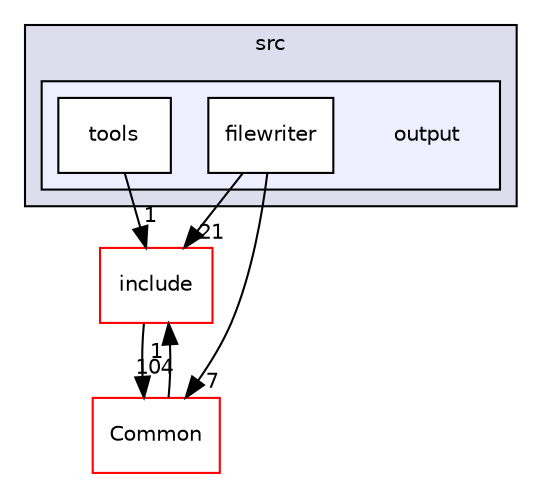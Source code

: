 digraph "SU2_CFD/src/output" {
  compound=true
  node [ fontsize="10", fontname="Helvetica"];
  edge [ labelfontsize="10", labelfontname="Helvetica"];
  subgraph clusterdir_74ad77d76f42ded9212b1c5616a2ad50 {
    graph [ bgcolor="#ddddee", pencolor="black", label="src" fontname="Helvetica", fontsize="10", URL="dir_74ad77d76f42ded9212b1c5616a2ad50.html"]
  subgraph clusterdir_9ae4148c9585a0d909fee6e87001ed2b {
    graph [ bgcolor="#eeeeff", pencolor="black", label="" URL="dir_9ae4148c9585a0d909fee6e87001ed2b.html"];
    dir_9ae4148c9585a0d909fee6e87001ed2b [shape=plaintext label="output"];
    dir_e89f296c22b41d992f5c89c0ff3a7f88 [shape=box label="filewriter" color="black" fillcolor="white" style="filled" URL="dir_e89f296c22b41d992f5c89c0ff3a7f88.html"];
    dir_3490053c0ed316cb28d0235f370dfa56 [shape=box label="tools" color="black" fillcolor="white" style="filled" URL="dir_3490053c0ed316cb28d0235f370dfa56.html"];
  }
  }
  dir_3b735dd5547717c34264cbbbba892a8a [shape=box label="include" fillcolor="white" style="filled" color="red" URL="dir_3b735dd5547717c34264cbbbba892a8a.html"];
  dir_4ab6b4cc6a7edbff49100e9123df213f [shape=box label="Common" fillcolor="white" style="filled" color="red" URL="dir_4ab6b4cc6a7edbff49100e9123df213f.html"];
  dir_3b735dd5547717c34264cbbbba892a8a->dir_4ab6b4cc6a7edbff49100e9123df213f [headlabel="104", labeldistance=1.5 headhref="dir_000034_000000.html"];
  dir_e89f296c22b41d992f5c89c0ff3a7f88->dir_3b735dd5547717c34264cbbbba892a8a [headlabel="21", labeldistance=1.5 headhref="dir_000085_000034.html"];
  dir_e89f296c22b41d992f5c89c0ff3a7f88->dir_4ab6b4cc6a7edbff49100e9123df213f [headlabel="7", labeldistance=1.5 headhref="dir_000085_000000.html"];
  dir_4ab6b4cc6a7edbff49100e9123df213f->dir_3b735dd5547717c34264cbbbba892a8a [headlabel="1", labeldistance=1.5 headhref="dir_000000_000034.html"];
  dir_3490053c0ed316cb28d0235f370dfa56->dir_3b735dd5547717c34264cbbbba892a8a [headlabel="1", labeldistance=1.5 headhref="dir_000086_000034.html"];
}
